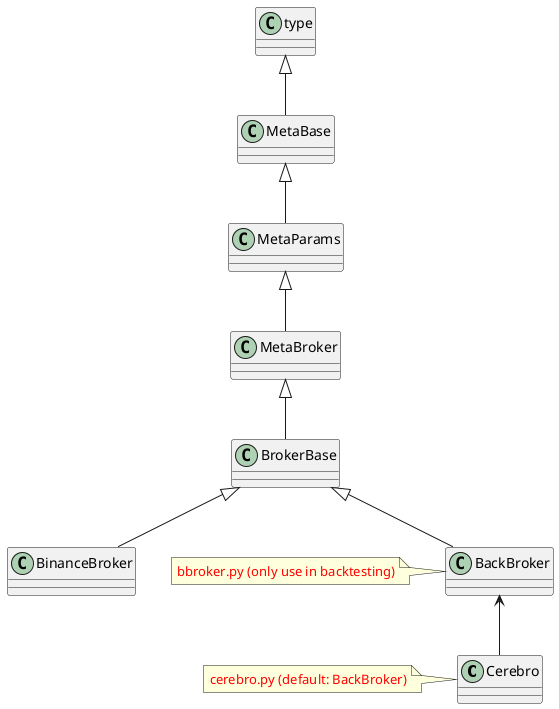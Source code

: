 @startuml
'https://plantuml.com/class-diagram

class Cerebro
note left: <color:red>cerebro.py (default: BackBroker)</color>

class BackBroker
class BrokerBase
class MetaBroker
class BackBroker
note left: <color:red>bbroker.py (only use in backtesting)</color>

BrokerBase <|-- BackBroker
MetaBroker <|-- BrokerBase
MetaParams <|-- MetaBroker
BrokerBase <|-- BinanceBroker
MetaBase <|-- MetaParams
type <|-- MetaBase
BackBroker <-- Cerebro


@enduml